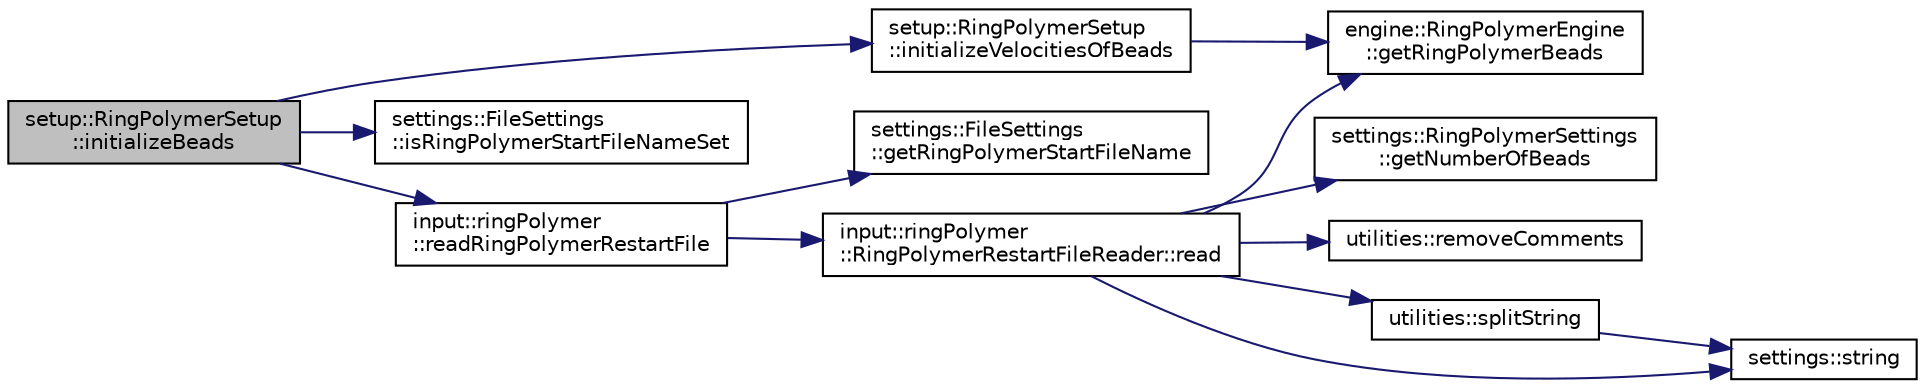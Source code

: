 digraph "setup::RingPolymerSetup::initializeBeads"
{
 // LATEX_PDF_SIZE
  edge [fontname="Helvetica",fontsize="10",labelfontname="Helvetica",labelfontsize="10"];
  node [fontname="Helvetica",fontsize="10",shape=record];
  rankdir="LR";
  Node1 [label="setup::RingPolymerSetup\l::initializeBeads",height=0.2,width=0.4,color="black", fillcolor="grey75", style="filled", fontcolor="black",tooltip="initialize beads for ring polymer simulation"];
  Node1 -> Node2 [color="midnightblue",fontsize="10",style="solid",fontname="Helvetica"];
  Node2 [label="setup::RingPolymerSetup\l::initializeVelocitiesOfBeads",height=0.2,width=0.4,color="black", fillcolor="white", style="filled",URL="$classsetup_1_1RingPolymerSetup.html#a90db5090d126cf8a2f71a8ff754ea13e",tooltip=" "];
  Node2 -> Node3 [color="midnightblue",fontsize="10",style="solid",fontname="Helvetica"];
  Node3 [label="engine::RingPolymerEngine\l::getRingPolymerBeads",height=0.2,width=0.4,color="black", fillcolor="white", style="filled",URL="$classengine_1_1RingPolymerEngine.html#aae037558a8367aede7daa7eff5038961",tooltip=" "];
  Node1 -> Node4 [color="midnightblue",fontsize="10",style="solid",fontname="Helvetica"];
  Node4 [label="settings::FileSettings\l::isRingPolymerStartFileNameSet",height=0.2,width=0.4,color="black", fillcolor="white", style="filled",URL="$classsettings_1_1FileSettings.html#ae0bdc468d5e7c32ac88c1dc12b149ac7",tooltip=" "];
  Node1 -> Node5 [color="midnightblue",fontsize="10",style="solid",fontname="Helvetica"];
  Node5 [label="input::ringPolymer\l::readRingPolymerRestartFile",height=0.2,width=0.4,color="black", fillcolor="white", style="filled",URL="$namespaceinput_1_1ringPolymer.html#a69f44572a938c80f7c1dfeaf9b5da282",tooltip="wrapper function to construct a RingPolymerRestartFileReader object and call the read function"];
  Node5 -> Node6 [color="midnightblue",fontsize="10",style="solid",fontname="Helvetica"];
  Node6 [label="settings::FileSettings\l::getRingPolymerStartFileName",height=0.2,width=0.4,color="black", fillcolor="white", style="filled",URL="$classsettings_1_1FileSettings.html#a836906e32257dbf30879cc179cc7440e",tooltip=" "];
  Node5 -> Node7 [color="midnightblue",fontsize="10",style="solid",fontname="Helvetica"];
  Node7 [label="input::ringPolymer\l::RingPolymerRestartFileReader::read",height=0.2,width=0.4,color="black", fillcolor="white", style="filled",URL="$classinput_1_1ringPolymer_1_1RingPolymerRestartFileReader.html#ae9514b3b3e654e16796e8afba89aa269",tooltip="Reads a .rpmd.rst file sets the ring polymer beads in the engine."];
  Node7 -> Node8 [color="midnightblue",fontsize="10",style="solid",fontname="Helvetica"];
  Node8 [label="settings::RingPolymerSettings\l::getNumberOfBeads",height=0.2,width=0.4,color="black", fillcolor="white", style="filled",URL="$classsettings_1_1RingPolymerSettings.html#a533e679cc70a74bb935fde57ed96982a",tooltip=" "];
  Node7 -> Node3 [color="midnightblue",fontsize="10",style="solid",fontname="Helvetica"];
  Node7 -> Node9 [color="midnightblue",fontsize="10",style="solid",fontname="Helvetica"];
  Node9 [label="utilities::removeComments",height=0.2,width=0.4,color="black", fillcolor="white", style="filled",URL="$namespaceutilities.html#abbd684a64c3b01b9a51b4fb24c072d8c",tooltip="Removes comments from a line."];
  Node7 -> Node10 [color="midnightblue",fontsize="10",style="solid",fontname="Helvetica"];
  Node10 [label="utilities::splitString",height=0.2,width=0.4,color="black", fillcolor="white", style="filled",URL="$namespaceutilities.html#ab4b979e912d61a56489383f2757613b0",tooltip="Splits a string into a vector of strings at every whitespace."];
  Node10 -> Node11 [color="midnightblue",fontsize="10",style="solid",fontname="Helvetica"];
  Node11 [label="settings::string",height=0.2,width=0.4,color="black", fillcolor="white", style="filled",URL="$namespacesettings.html#a25810432631a237804b3241be4305787",tooltip="return string of manostatType"];
  Node7 -> Node11 [color="midnightblue",fontsize="10",style="solid",fontname="Helvetica"];
}
